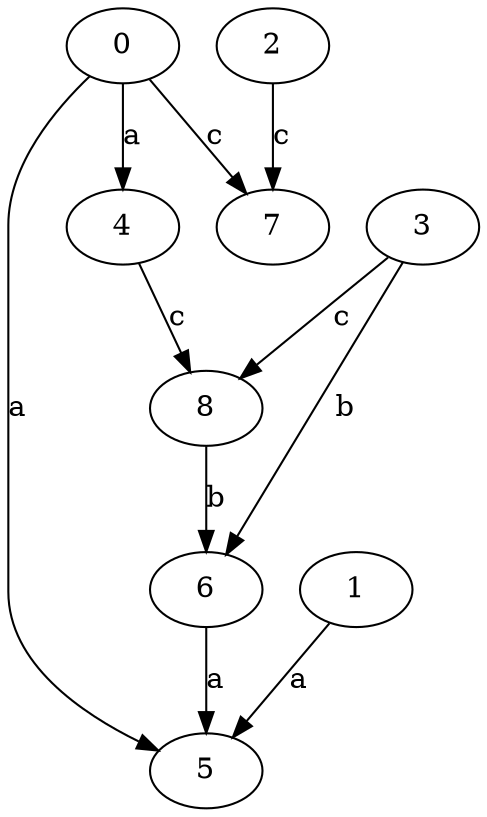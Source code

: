 strict digraph  {
0;
3;
4;
1;
2;
5;
6;
7;
8;
0 -> 4  [label=a];
0 -> 5  [label=a];
0 -> 7  [label=c];
3 -> 6  [label=b];
3 -> 8  [label=c];
4 -> 8  [label=c];
1 -> 5  [label=a];
2 -> 7  [label=c];
6 -> 5  [label=a];
8 -> 6  [label=b];
}
